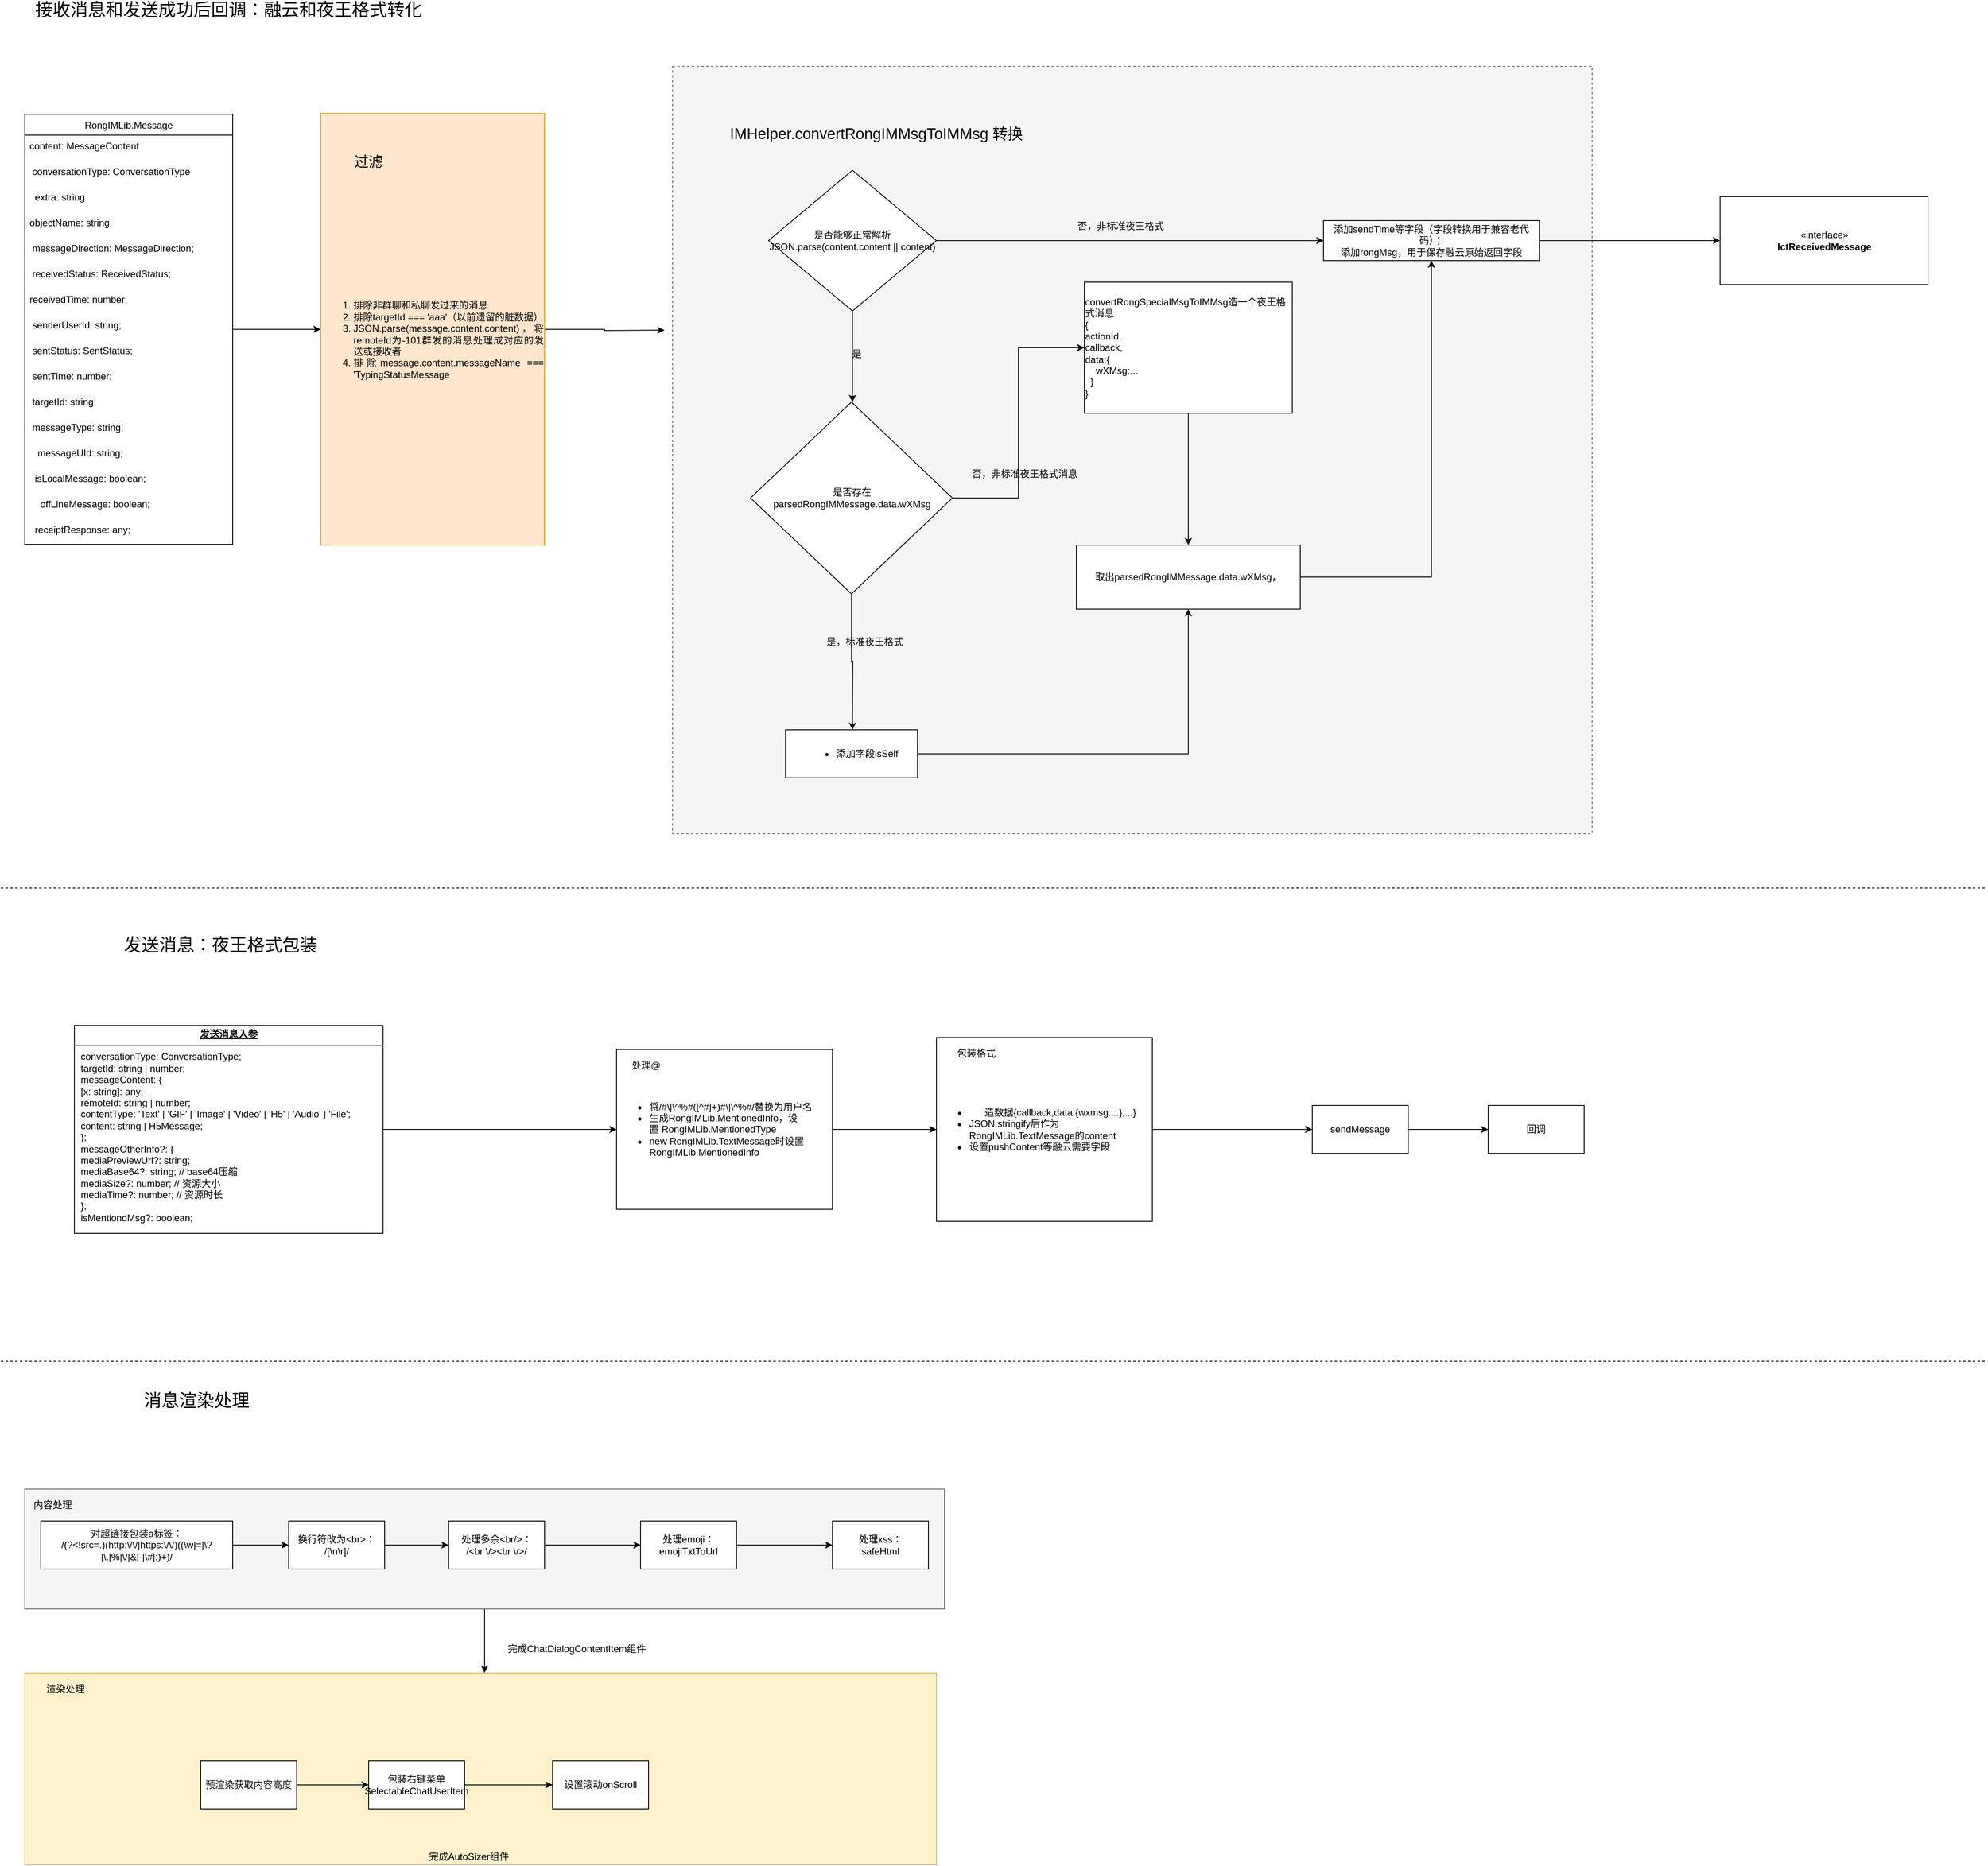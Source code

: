 <mxfile version="14.6.1" type="github">
  <diagram id="fcT0C-pKlmLZuauN64Ub" name="Page-1">
    <mxGraphModel dx="3555" dy="1985" grid="1" gridSize="10" guides="1" tooltips="1" connect="1" arrows="1" fold="1" page="1" pageScale="1" pageWidth="827" pageHeight="1169" math="0" shadow="0">
      <root>
        <mxCell id="0" />
        <mxCell id="1" parent="0" />
        <mxCell id="YuZP45B1-CFtGPKk36Yj-174" value="" style="rounded=0;whiteSpace=wrap;html=1;fillColor=#fff2cc;strokeColor=#d6b656;" vertex="1" parent="1">
          <mxGeometry x="30" y="2150" width="1140" height="240" as="geometry" />
        </mxCell>
        <mxCell id="YuZP45B1-CFtGPKk36Yj-168" style="edgeStyle=orthogonalEdgeStyle;rounded=0;orthogonalLoop=1;jettySize=auto;html=1;" edge="1" parent="1" source="YuZP45B1-CFtGPKk36Yj-162">
          <mxGeometry relative="1" as="geometry">
            <mxPoint x="605" y="2150" as="targetPoint" />
          </mxGeometry>
        </mxCell>
        <mxCell id="YuZP45B1-CFtGPKk36Yj-162" value="" style="rounded=0;whiteSpace=wrap;html=1;fillColor=#f5f5f5;strokeColor=#666666;fontColor=#333333;" vertex="1" parent="1">
          <mxGeometry x="30" y="1920" width="1150" height="150" as="geometry" />
        </mxCell>
        <mxCell id="YuZP45B1-CFtGPKk36Yj-131" value="" style="rounded=0;whiteSpace=wrap;html=1;dashed=1;fillColor=#f5f5f5;strokeColor=#666666;fontColor=#333333;" vertex="1" parent="1">
          <mxGeometry x="840" y="140" width="1150" height="960" as="geometry" />
        </mxCell>
        <mxCell id="YuZP45B1-CFtGPKk36Yj-100" style="edgeStyle=orthogonalEdgeStyle;rounded=0;orthogonalLoop=1;jettySize=auto;html=1;" edge="1" parent="1" source="YuZP45B1-CFtGPKk36Yj-6" target="YuZP45B1-CFtGPKk36Yj-101">
          <mxGeometry relative="1" as="geometry">
            <mxPoint x="370" y="469" as="targetPoint" />
          </mxGeometry>
        </mxCell>
        <object label="RongIMLib.Message" aa="string" id="YuZP45B1-CFtGPKk36Yj-6">
          <mxCell style="swimlane;fontStyle=0;childLayout=stackLayout;horizontal=1;startSize=26;fillColor=none;horizontalStack=0;resizeParent=1;resizeParentMax=0;resizeLast=0;collapsible=1;marginBottom=0;" vertex="1" parent="1">
            <mxGeometry x="30" y="200" width="260" height="538" as="geometry">
              <mxRectangle x="30" y="200" width="90" height="26" as="alternateBounds" />
            </mxGeometry>
          </mxCell>
        </object>
        <mxCell id="YuZP45B1-CFtGPKk36Yj-7" value="content: MessageContent" style="text;strokeColor=none;fillColor=none;align=left;verticalAlign=top;spacingLeft=4;spacingRight=4;overflow=hidden;rotatable=0;points=[[0,0.5],[1,0.5]];portConstraint=eastwest;" vertex="1" parent="YuZP45B1-CFtGPKk36Yj-6">
          <mxGeometry y="26" width="260" height="32" as="geometry" />
        </mxCell>
        <mxCell id="YuZP45B1-CFtGPKk36Yj-70" value=" conversationType: ConversationType" style="text;strokeColor=none;fillColor=none;align=left;verticalAlign=top;spacingLeft=4;spacingRight=4;overflow=hidden;rotatable=0;points=[[0,0.5],[1,0.5]];portConstraint=eastwest;" vertex="1" parent="YuZP45B1-CFtGPKk36Yj-6">
          <mxGeometry y="58" width="260" height="32" as="geometry" />
        </mxCell>
        <mxCell id="YuZP45B1-CFtGPKk36Yj-71" value="  extra: string&#xa;        " style="text;strokeColor=none;fillColor=none;align=left;verticalAlign=top;spacingLeft=4;spacingRight=4;overflow=hidden;rotatable=0;points=[[0,0.5],[1,0.5]];portConstraint=eastwest;" vertex="1" parent="YuZP45B1-CFtGPKk36Yj-6">
          <mxGeometry y="90" width="260" height="32" as="geometry" />
        </mxCell>
        <mxCell id="YuZP45B1-CFtGPKk36Yj-72" value="objectName: string" style="text;strokeColor=none;fillColor=none;align=left;verticalAlign=top;spacingLeft=4;spacingRight=4;overflow=hidden;rotatable=0;points=[[0,0.5],[1,0.5]];portConstraint=eastwest;" vertex="1" parent="YuZP45B1-CFtGPKk36Yj-6">
          <mxGeometry y="122" width="260" height="32" as="geometry" />
        </mxCell>
        <mxCell id="YuZP45B1-CFtGPKk36Yj-73" value=" messageDirection: MessageDirection;&#xa;           " style="text;strokeColor=none;fillColor=none;align=left;verticalAlign=top;spacingLeft=4;spacingRight=4;overflow=hidden;rotatable=0;points=[[0,0.5],[1,0.5]];portConstraint=eastwest;" vertex="1" parent="YuZP45B1-CFtGPKk36Yj-6">
          <mxGeometry y="154" width="260" height="32" as="geometry" />
        </mxCell>
        <mxCell id="YuZP45B1-CFtGPKk36Yj-74" value=" receivedStatus: ReceivedStatus;&#xa;        " style="text;strokeColor=none;fillColor=none;align=left;verticalAlign=top;spacingLeft=4;spacingRight=4;overflow=hidden;rotatable=0;points=[[0,0.5],[1,0.5]];portConstraint=eastwest;" vertex="1" parent="YuZP45B1-CFtGPKk36Yj-6">
          <mxGeometry y="186" width="260" height="32" as="geometry" />
        </mxCell>
        <mxCell id="YuZP45B1-CFtGPKk36Yj-75" value="receivedTime: number;&#xa;       " style="text;strokeColor=none;fillColor=none;align=left;verticalAlign=top;spacingLeft=4;spacingRight=4;overflow=hidden;rotatable=0;points=[[0,0.5],[1,0.5]];portConstraint=eastwest;" vertex="1" parent="YuZP45B1-CFtGPKk36Yj-6">
          <mxGeometry y="218" width="260" height="32" as="geometry" />
        </mxCell>
        <mxCell id="YuZP45B1-CFtGPKk36Yj-76" value=" senderUserId: string;&#xa;       " style="text;strokeColor=none;fillColor=none;align=left;verticalAlign=top;spacingLeft=4;spacingRight=4;overflow=hidden;rotatable=0;points=[[0,0.5],[1,0.5]];portConstraint=eastwest;" vertex="1" parent="YuZP45B1-CFtGPKk36Yj-6">
          <mxGeometry y="250" width="260" height="32" as="geometry" />
        </mxCell>
        <mxCell id="YuZP45B1-CFtGPKk36Yj-77" value=" sentStatus: SentStatus;&#xa;       " style="text;strokeColor=none;fillColor=none;align=left;verticalAlign=top;spacingLeft=4;spacingRight=4;overflow=hidden;rotatable=0;points=[[0,0.5],[1,0.5]];portConstraint=eastwest;" vertex="1" parent="YuZP45B1-CFtGPKk36Yj-6">
          <mxGeometry y="282" width="260" height="32" as="geometry" />
        </mxCell>
        <mxCell id="YuZP45B1-CFtGPKk36Yj-78" value=" sentTime: number;&#xa;       " style="text;strokeColor=none;fillColor=none;align=left;verticalAlign=top;spacingLeft=4;spacingRight=4;overflow=hidden;rotatable=0;points=[[0,0.5],[1,0.5]];portConstraint=eastwest;" vertex="1" parent="YuZP45B1-CFtGPKk36Yj-6">
          <mxGeometry y="314" width="260" height="32" as="geometry" />
        </mxCell>
        <mxCell id="YuZP45B1-CFtGPKk36Yj-79" value=" targetId: string;&#xa;       " style="text;strokeColor=none;fillColor=none;align=left;verticalAlign=top;spacingLeft=4;spacingRight=4;overflow=hidden;rotatable=0;points=[[0,0.5],[1,0.5]];portConstraint=eastwest;" vertex="1" parent="YuZP45B1-CFtGPKk36Yj-6">
          <mxGeometry y="346" width="260" height="32" as="geometry" />
        </mxCell>
        <mxCell id="YuZP45B1-CFtGPKk36Yj-80" value=" messageType: string;&#xa;     " style="text;strokeColor=none;fillColor=none;align=left;verticalAlign=top;spacingLeft=4;spacingRight=4;overflow=hidden;rotatable=0;points=[[0,0.5],[1,0.5]];portConstraint=eastwest;" vertex="1" parent="YuZP45B1-CFtGPKk36Yj-6">
          <mxGeometry y="378" width="260" height="32" as="geometry" />
        </mxCell>
        <mxCell id="YuZP45B1-CFtGPKk36Yj-81" value="   messageUId: string;&#xa;      " style="text;strokeColor=none;fillColor=none;align=left;verticalAlign=top;spacingLeft=4;spacingRight=4;overflow=hidden;rotatable=0;points=[[0,0.5],[1,0.5]];portConstraint=eastwest;" vertex="1" parent="YuZP45B1-CFtGPKk36Yj-6">
          <mxGeometry y="410" width="260" height="32" as="geometry" />
        </mxCell>
        <mxCell id="YuZP45B1-CFtGPKk36Yj-82" value="  isLocalMessage: boolean;&#xa;    " style="text;strokeColor=none;fillColor=none;align=left;verticalAlign=top;spacingLeft=4;spacingRight=4;overflow=hidden;rotatable=0;points=[[0,0.5],[1,0.5]];portConstraint=eastwest;" vertex="1" parent="YuZP45B1-CFtGPKk36Yj-6">
          <mxGeometry y="442" width="260" height="32" as="geometry" />
        </mxCell>
        <mxCell id="YuZP45B1-CFtGPKk36Yj-83" value="    offLineMessage: boolean;&#xa;                                    " style="text;strokeColor=none;fillColor=none;align=left;verticalAlign=top;spacingLeft=4;spacingRight=4;overflow=hidden;rotatable=0;points=[[0,0.5],[1,0.5]];portConstraint=eastwest;" vertex="1" parent="YuZP45B1-CFtGPKk36Yj-6">
          <mxGeometry y="474" width="260" height="32" as="geometry" />
        </mxCell>
        <mxCell id="YuZP45B1-CFtGPKk36Yj-84" value="  receiptResponse: any;           " style="text;strokeColor=none;fillColor=none;align=left;verticalAlign=top;spacingLeft=4;spacingRight=4;overflow=hidden;rotatable=0;points=[[0,0.5],[1,0.5]];portConstraint=eastwest;" vertex="1" parent="YuZP45B1-CFtGPKk36Yj-6">
          <mxGeometry y="506" width="260" height="32" as="geometry" />
        </mxCell>
        <mxCell id="YuZP45B1-CFtGPKk36Yj-104" style="edgeStyle=orthogonalEdgeStyle;rounded=0;orthogonalLoop=1;jettySize=auto;html=1;entryX=0;entryY=0.5;entryDx=0;entryDy=0;" edge="1" parent="1" source="YuZP45B1-CFtGPKk36Yj-101">
          <mxGeometry relative="1" as="geometry">
            <mxPoint x="830" y="470" as="targetPoint" />
          </mxGeometry>
        </mxCell>
        <mxCell id="YuZP45B1-CFtGPKk36Yj-101" value="&lt;pre style=&quot;text-align: justify&quot;&gt;&lt;br&gt;&lt;/pre&gt;&lt;ol&gt;&lt;li style=&quot;text-align: justify&quot;&gt;&lt;span style=&quot;color: rgb(0 , 0 , 0) ; font-family: &amp;#34;helvetica&amp;#34; ; font-size: 12px ; font-style: normal ; font-weight: 400 ; letter-spacing: normal ; text-indent: 0px ; text-transform: none ; word-spacing: 0px ; display: inline ; float: none&quot;&gt;排除非群聊和私聊发过来的消息&lt;/span&gt;&lt;/li&gt;&lt;li style=&quot;text-align: justify&quot;&gt;&lt;span style=&quot;text-indent: 0px ; display: inline ; float: none&quot;&gt;&lt;font face=&quot;helvetica&quot;&gt;排除targetId === &#39;aaa&#39;（以前遗留的脏数据）&lt;/font&gt;&lt;br&gt;&lt;/span&gt;&lt;/li&gt;&lt;li style=&quot;text-align: justify&quot;&gt;&lt;span style=&quot;text-indent: 0px ; display: inline ; float: none&quot;&gt;&lt;font face=&quot;helvetica&quot;&gt;JSON.parse(message.content.content)，将remoteId为-101群发的消息处理成对应的发送或接收者&lt;br&gt;&lt;/font&gt;&lt;/span&gt;&lt;/li&gt;&lt;li style=&quot;text-align: justify&quot;&gt;&lt;span style=&quot;text-indent: 0px ; display: inline ; float: none&quot;&gt;&lt;font face=&quot;helvetica&quot;&gt;排除&lt;/font&gt;&lt;/span&gt;&lt;font face=&quot;helvetica&quot;&gt;message.content.messageName === &#39;TypingStatusMessage&lt;/font&gt;&lt;/li&gt;&lt;/ol&gt;" style="rounded=0;whiteSpace=wrap;html=1;fillColor=#ffe6cc;strokeColor=#d79b00;" vertex="1" parent="1">
          <mxGeometry x="400" y="199" width="280" height="540" as="geometry" />
        </mxCell>
        <mxCell id="YuZP45B1-CFtGPKk36Yj-107" value="&lt;span style=&quot;font-family: &amp;#34;helvetica&amp;#34; ; text-align: left&quot;&gt;&lt;font style=&quot;font-size: 19px&quot;&gt;IMHelper.convertRongIMMsgToIMMsg 转换&lt;/font&gt;&lt;/span&gt;" style="text;html=1;strokeColor=none;fillColor=none;align=center;verticalAlign=middle;whiteSpace=wrap;rounded=0;" vertex="1" parent="1">
          <mxGeometry x="890" y="210" width="410" height="30" as="geometry" />
        </mxCell>
        <mxCell id="YuZP45B1-CFtGPKk36Yj-111" value="" style="edgeStyle=orthogonalEdgeStyle;rounded=0;orthogonalLoop=1;jettySize=auto;html=1;" edge="1" parent="1" source="YuZP45B1-CFtGPKk36Yj-109">
          <mxGeometry relative="1" as="geometry">
            <mxPoint x="1065" y="560" as="targetPoint" />
          </mxGeometry>
        </mxCell>
        <mxCell id="YuZP45B1-CFtGPKk36Yj-113" value="" style="edgeStyle=orthogonalEdgeStyle;rounded=0;orthogonalLoop=1;jettySize=auto;html=1;entryX=0;entryY=0.5;entryDx=0;entryDy=0;" edge="1" parent="1" source="YuZP45B1-CFtGPKk36Yj-109" target="YuZP45B1-CFtGPKk36Yj-126">
          <mxGeometry relative="1" as="geometry">
            <mxPoint x="1250" y="358" as="targetPoint" />
          </mxGeometry>
        </mxCell>
        <mxCell id="YuZP45B1-CFtGPKk36Yj-109" value="是否能够正常解析&lt;br&gt;JSON.parse(content.content || content)" style="rhombus;whiteSpace=wrap;html=1;" vertex="1" parent="1">
          <mxGeometry x="960" y="270" width="210" height="176" as="geometry" />
        </mxCell>
        <mxCell id="YuZP45B1-CFtGPKk36Yj-116" value="" style="edgeStyle=orthogonalEdgeStyle;rounded=0;orthogonalLoop=1;jettySize=auto;html=1;" edge="1" parent="1" source="YuZP45B1-CFtGPKk36Yj-114">
          <mxGeometry relative="1" as="geometry">
            <mxPoint x="1065" y="970" as="targetPoint" />
          </mxGeometry>
        </mxCell>
        <mxCell id="YuZP45B1-CFtGPKk36Yj-120" style="edgeStyle=orthogonalEdgeStyle;rounded=0;orthogonalLoop=1;jettySize=auto;html=1;entryX=0;entryY=0.5;entryDx=0;entryDy=0;" edge="1" parent="1" source="YuZP45B1-CFtGPKk36Yj-114" target="YuZP45B1-CFtGPKk36Yj-119">
          <mxGeometry relative="1" as="geometry" />
        </mxCell>
        <mxCell id="YuZP45B1-CFtGPKk36Yj-114" value="是否存在&lt;br&gt;parsedRongIMMessage.data.wXMsg" style="rhombus;whiteSpace=wrap;html=1;" vertex="1" parent="1">
          <mxGeometry x="937.5" y="560" width="252.5" height="240" as="geometry" />
        </mxCell>
        <mxCell id="YuZP45B1-CFtGPKk36Yj-117" value="是，标准夜王格式" style="text;html=1;align=center;verticalAlign=middle;resizable=0;points=[];autosize=1;strokeColor=none;" vertex="1" parent="1">
          <mxGeometry x="1025" y="850" width="110" height="20" as="geometry" />
        </mxCell>
        <mxCell id="YuZP45B1-CFtGPKk36Yj-124" style="edgeStyle=orthogonalEdgeStyle;rounded=0;orthogonalLoop=1;jettySize=auto;html=1;" edge="1" parent="1" source="YuZP45B1-CFtGPKk36Yj-118" target="YuZP45B1-CFtGPKk36Yj-122">
          <mxGeometry relative="1" as="geometry" />
        </mxCell>
        <mxCell id="YuZP45B1-CFtGPKk36Yj-118" value="&lt;ul&gt;&lt;li&gt;添加字段isSelf&lt;/li&gt;&lt;/ul&gt;" style="rounded=0;whiteSpace=wrap;html=1;" vertex="1" parent="1">
          <mxGeometry x="981.25" y="970" width="165" height="60" as="geometry" />
        </mxCell>
        <mxCell id="YuZP45B1-CFtGPKk36Yj-123" style="edgeStyle=orthogonalEdgeStyle;rounded=0;orthogonalLoop=1;jettySize=auto;html=1;" edge="1" parent="1" source="YuZP45B1-CFtGPKk36Yj-119" target="YuZP45B1-CFtGPKk36Yj-122">
          <mxGeometry relative="1" as="geometry" />
        </mxCell>
        <mxCell id="YuZP45B1-CFtGPKk36Yj-119" value="&lt;div style=&quot;text-align: left&quot;&gt;&lt;span&gt;convertRongSpecialMsgToIMMsg造一个夜王格式消息&lt;/span&gt;&lt;/div&gt;&lt;code&gt;&lt;div style=&quot;text-align: left&quot;&gt;&lt;span style=&quot;font-family: &amp;#34;helvetica&amp;#34;&quot;&gt;{&lt;/span&gt;&lt;/div&gt;&lt;div style=&quot;text-align: left&quot;&gt;&lt;span style=&quot;font-family: &amp;#34;helvetica&amp;#34;&quot;&gt;actionId,&lt;/span&gt;&lt;/div&gt;&lt;div style=&quot;text-align: left&quot;&gt;&lt;font face=&quot;helvetica&quot;&gt;callback,&lt;/font&gt;&lt;br&gt;&lt;font face=&quot;helvetica&quot;&gt;data:{&lt;/font&gt;&lt;/div&gt;&lt;div style=&quot;text-align: left&quot;&gt;&lt;span&gt;&lt;font face=&quot;helvetica&quot;&gt;&amp;nbsp; &amp;nbsp; wXMsg:...&lt;/font&gt;&lt;/span&gt;&lt;/div&gt;&lt;div style=&quot;text-align: left&quot;&gt;&lt;font face=&quot;helvetica&quot;&gt;&amp;nbsp; }&lt;/font&gt;&lt;br&gt;&lt;/div&gt;&lt;div style=&quot;text-align: left&quot;&gt;&lt;span style=&quot;font-family: &amp;#34;helvetica&amp;#34;&quot;&gt;}&lt;/span&gt;&lt;/div&gt;&lt;/code&gt;" style="rounded=0;whiteSpace=wrap;html=1;" vertex="1" parent="1">
          <mxGeometry x="1355" y="410" width="260" height="164" as="geometry" />
        </mxCell>
        <mxCell id="YuZP45B1-CFtGPKk36Yj-121" value="否，非标准夜王格式消息" style="text;html=1;align=center;verticalAlign=middle;resizable=0;points=[];autosize=1;strokeColor=none;" vertex="1" parent="1">
          <mxGeometry x="1205" y="640" width="150" height="20" as="geometry" />
        </mxCell>
        <mxCell id="YuZP45B1-CFtGPKk36Yj-127" style="edgeStyle=orthogonalEdgeStyle;rounded=0;orthogonalLoop=1;jettySize=auto;html=1;" edge="1" parent="1" source="YuZP45B1-CFtGPKk36Yj-122" target="YuZP45B1-CFtGPKk36Yj-126">
          <mxGeometry relative="1" as="geometry" />
        </mxCell>
        <mxCell id="YuZP45B1-CFtGPKk36Yj-122" value="取出parsedRongIMMessage.data.wXMsg，&lt;br&gt;" style="rounded=0;whiteSpace=wrap;html=1;" vertex="1" parent="1">
          <mxGeometry x="1345" y="739" width="280" height="80" as="geometry" />
        </mxCell>
        <mxCell id="YuZP45B1-CFtGPKk36Yj-125" value="«interface»&lt;br&gt;&lt;b&gt;IctReceivedMessage&lt;/b&gt;" style="html=1;" vertex="1" parent="1">
          <mxGeometry x="2150" y="303" width="260" height="110" as="geometry" />
        </mxCell>
        <mxCell id="YuZP45B1-CFtGPKk36Yj-128" style="edgeStyle=orthogonalEdgeStyle;rounded=0;orthogonalLoop=1;jettySize=auto;html=1;entryX=0;entryY=0.5;entryDx=0;entryDy=0;" edge="1" parent="1" source="YuZP45B1-CFtGPKk36Yj-126" target="YuZP45B1-CFtGPKk36Yj-125">
          <mxGeometry relative="1" as="geometry" />
        </mxCell>
        <mxCell id="YuZP45B1-CFtGPKk36Yj-126" value="&#xa;&#xa;&lt;span style=&quot;color: rgb(0, 0, 0); font-family: helvetica; font-size: 12px; font-style: normal; font-weight: 400; letter-spacing: normal; text-align: center; text-indent: 0px; text-transform: none; word-spacing: 0px; background-color: rgb(248, 249, 250); display: inline; float: none;&quot;&gt;添加sendTime等字段（字段转换用于兼容老代码）；&lt;/span&gt;&lt;br style=&quot;color: rgb(0, 0, 0); font-family: helvetica; font-size: 12px; font-style: normal; font-weight: 400; letter-spacing: normal; text-align: center; text-indent: 0px; text-transform: none; word-spacing: 0px; background-color: rgb(248, 249, 250);&quot;&gt;&lt;span style=&quot;color: rgb(0, 0, 0); font-family: helvetica; font-size: 12px; font-style: normal; font-weight: 400; letter-spacing: normal; text-align: center; text-indent: 0px; text-transform: none; word-spacing: 0px; background-color: rgb(248, 249, 250); display: inline; float: none;&quot;&gt;添加rongMsg，用于保存融云原始返回字段&lt;/span&gt;&#xa;&#xa;" style="rounded=0;whiteSpace=wrap;html=1;" vertex="1" parent="1">
          <mxGeometry x="1654" y="333" width="270" height="50" as="geometry" />
        </mxCell>
        <mxCell id="YuZP45B1-CFtGPKk36Yj-129" value="是" style="text;html=1;align=center;verticalAlign=middle;resizable=0;points=[];autosize=1;strokeColor=none;" vertex="1" parent="1">
          <mxGeometry x="1055" y="490" width="30" height="20" as="geometry" />
        </mxCell>
        <mxCell id="YuZP45B1-CFtGPKk36Yj-130" value="否，非标准夜王格式" style="text;html=1;align=center;verticalAlign=middle;resizable=0;points=[];autosize=1;strokeColor=none;" vertex="1" parent="1">
          <mxGeometry x="1340" y="330" width="120" height="20" as="geometry" />
        </mxCell>
        <mxCell id="YuZP45B1-CFtGPKk36Yj-132" value="&lt;font style=&quot;font-size: 18px&quot;&gt;过滤&lt;/font&gt;" style="text;html=1;strokeColor=none;fillColor=none;align=center;verticalAlign=middle;whiteSpace=wrap;rounded=0;dashed=1;" vertex="1" parent="1">
          <mxGeometry x="440" y="250" width="40" height="20" as="geometry" />
        </mxCell>
        <mxCell id="YuZP45B1-CFtGPKk36Yj-133" value="&lt;font style=&quot;font-size: 22px&quot;&gt;接收消息和发送成功后回调：融云和夜王格式转化&lt;/font&gt;" style="text;html=1;strokeColor=none;fillColor=none;align=center;verticalAlign=middle;whiteSpace=wrap;rounded=0;dashed=1;" vertex="1" parent="1">
          <mxGeometry x="40" y="60" width="490" height="20" as="geometry" />
        </mxCell>
        <mxCell id="YuZP45B1-CFtGPKk36Yj-134" value="" style="endArrow=none;dashed=1;html=1;" edge="1" parent="1">
          <mxGeometry width="50" height="50" relative="1" as="geometry">
            <mxPoint y="1168" as="sourcePoint" />
            <mxPoint x="2482.146" y="1168" as="targetPoint" />
          </mxGeometry>
        </mxCell>
        <mxCell id="YuZP45B1-CFtGPKk36Yj-135" value="&lt;font style=&quot;font-size: 22px&quot;&gt;发送消息：夜王格式包装&lt;/font&gt;" style="text;html=1;strokeColor=none;fillColor=none;align=center;verticalAlign=middle;whiteSpace=wrap;rounded=0;dashed=1;" vertex="1" parent="1">
          <mxGeometry x="30" y="1230" width="490" height="20" as="geometry" />
        </mxCell>
        <mxCell id="YuZP45B1-CFtGPKk36Yj-146" style="edgeStyle=orthogonalEdgeStyle;rounded=0;orthogonalLoop=1;jettySize=auto;html=1;entryX=0;entryY=0.5;entryDx=0;entryDy=0;" edge="1" parent="1" source="YuZP45B1-CFtGPKk36Yj-140" target="YuZP45B1-CFtGPKk36Yj-141">
          <mxGeometry relative="1" as="geometry">
            <Array as="points" />
          </mxGeometry>
        </mxCell>
        <mxCell id="YuZP45B1-CFtGPKk36Yj-140" value="&lt;p style=&quot;margin: 0px ; margin-top: 4px ; text-align: center ; text-decoration: underline&quot;&gt;&lt;b&gt;发送消息入参&lt;/b&gt;&lt;/p&gt;&lt;hr&gt;&lt;p style=&quot;margin: 0px ; margin-left: 8px&quot;&gt;conversationType: ConversationType;&lt;br style=&quot;padding: 0px ; margin: 0px&quot;&gt;targetId: string | number;&lt;br style=&quot;padding: 0px ; margin: 0px&quot;&gt;messageContent: {&lt;br style=&quot;padding: 0px ; margin: 0px&quot;&gt;[x: string]: any;&lt;br style=&quot;padding: 0px ; margin: 0px&quot;&gt;remoteId: string | number;&lt;br style=&quot;padding: 0px ; margin: 0px&quot;&gt;contentType: &#39;Text&#39; | &#39;GIF&#39; | &#39;Image&#39; | &#39;Video&#39; | &#39;H5&#39; | &#39;Audio&#39; | &#39;File&#39;;&lt;br style=&quot;padding: 0px ; margin: 0px&quot;&gt;content: string | H5Message;&lt;br style=&quot;padding: 0px ; margin: 0px&quot;&gt;};&lt;br style=&quot;padding: 0px ; margin: 0px&quot;&gt;messageOtherInfo?: {&lt;br style=&quot;padding: 0px ; margin: 0px&quot;&gt;mediaPreviewUrl?: string;&lt;br style=&quot;padding: 0px ; margin: 0px&quot;&gt;mediaBase64?: string; // base64压缩&lt;br style=&quot;padding: 0px ; margin: 0px&quot;&gt;mediaSize?: number; // 资源大小&lt;br style=&quot;padding: 0px ; margin: 0px&quot;&gt;mediaTime?: number; // 资源时长&lt;br style=&quot;padding: 0px ; margin: 0px&quot;&gt;};&lt;br style=&quot;padding: 0px ; margin: 0px&quot;&gt;isMentiondMsg?: boolean;&lt;br&gt;&lt;/p&gt;" style="verticalAlign=top;align=left;overflow=fill;fontSize=12;fontFamily=Helvetica;html=1;" vertex="1" parent="1">
          <mxGeometry x="92" y="1340" width="386" height="260" as="geometry" />
        </mxCell>
        <mxCell id="YuZP45B1-CFtGPKk36Yj-147" style="edgeStyle=orthogonalEdgeStyle;rounded=0;orthogonalLoop=1;jettySize=auto;html=1;" edge="1" parent="1" source="YuZP45B1-CFtGPKk36Yj-141" target="YuZP45B1-CFtGPKk36Yj-144">
          <mxGeometry relative="1" as="geometry" />
        </mxCell>
        <mxCell id="YuZP45B1-CFtGPKk36Yj-141" value="&lt;ul&gt;&lt;li style=&quot;text-align: left&quot;&gt;将/#\|\^%#([^#]+)#\|\^%#/替换为用户名&lt;br&gt;&lt;/li&gt;&lt;li style=&quot;text-align: left&quot;&gt;生成RongIMLib.MentionedInfo，设置&amp;nbsp;RongIMLib.MentionedType&lt;/li&gt;&lt;li style=&quot;text-align: left&quot;&gt;new RongIMLib.TextMessage时设置RongIMLib.MentionedInfo&lt;/li&gt;&lt;/ul&gt;" style="rounded=0;whiteSpace=wrap;html=1;" vertex="1" parent="1">
          <mxGeometry x="770" y="1370" width="270" height="200" as="geometry" />
        </mxCell>
        <mxCell id="YuZP45B1-CFtGPKk36Yj-142" value="处理@" style="text;html=1;strokeColor=none;fillColor=none;align=center;verticalAlign=middle;whiteSpace=wrap;rounded=0;" vertex="1" parent="1">
          <mxGeometry x="787" y="1380" width="40" height="20" as="geometry" />
        </mxCell>
        <mxCell id="YuZP45B1-CFtGPKk36Yj-150" style="edgeStyle=orthogonalEdgeStyle;rounded=0;orthogonalLoop=1;jettySize=auto;html=1;" edge="1" parent="1" source="YuZP45B1-CFtGPKk36Yj-144">
          <mxGeometry relative="1" as="geometry">
            <mxPoint x="1640" y="1470" as="targetPoint" />
          </mxGeometry>
        </mxCell>
        <mxCell id="YuZP45B1-CFtGPKk36Yj-144" value="&lt;ul&gt;&lt;li&gt;造数据{callback,data:{wxmsg::..},...}&lt;br&gt;&lt;/li&gt;&lt;li style=&quot;text-align: left&quot;&gt;JSON.stringify后作为RongIMLib.TextMessage的content&lt;br&gt;&lt;/li&gt;&lt;li style=&quot;text-align: left&quot;&gt;设置pushContent等融云需要字段&lt;/li&gt;&lt;/ul&gt;" style="rounded=0;whiteSpace=wrap;html=1;" vertex="1" parent="1">
          <mxGeometry x="1170" y="1355" width="270" height="230" as="geometry" />
        </mxCell>
        <mxCell id="YuZP45B1-CFtGPKk36Yj-145" value="包装格式" style="text;html=1;strokeColor=none;fillColor=none;align=center;verticalAlign=middle;whiteSpace=wrap;rounded=0;" vertex="1" parent="1">
          <mxGeometry x="1190" y="1370" width="60" height="10" as="geometry" />
        </mxCell>
        <mxCell id="YuZP45B1-CFtGPKk36Yj-151" style="edgeStyle=orthogonalEdgeStyle;rounded=0;orthogonalLoop=1;jettySize=auto;html=1;" edge="1" parent="1" source="YuZP45B1-CFtGPKk36Yj-149">
          <mxGeometry relative="1" as="geometry">
            <mxPoint x="1860" y="1470" as="targetPoint" />
          </mxGeometry>
        </mxCell>
        <mxCell id="YuZP45B1-CFtGPKk36Yj-149" value="sendMessage" style="rounded=0;whiteSpace=wrap;html=1;" vertex="1" parent="1">
          <mxGeometry x="1640" y="1440" width="120" height="60" as="geometry" />
        </mxCell>
        <mxCell id="YuZP45B1-CFtGPKk36Yj-152" value="回调" style="rounded=0;whiteSpace=wrap;html=1;" vertex="1" parent="1">
          <mxGeometry x="1860" y="1440" width="120" height="60" as="geometry" />
        </mxCell>
        <mxCell id="YuZP45B1-CFtGPKk36Yj-153" value="" style="endArrow=none;dashed=1;html=1;" edge="1" parent="1">
          <mxGeometry width="50" height="50" relative="1" as="geometry">
            <mxPoint y="1760" as="sourcePoint" />
            <mxPoint x="2481.667" y="1760" as="targetPoint" />
          </mxGeometry>
        </mxCell>
        <mxCell id="YuZP45B1-CFtGPKk36Yj-154" value="&lt;font style=&quot;font-size: 22px&quot;&gt;消息渲染处理&lt;/font&gt;" style="text;html=1;strokeColor=none;fillColor=none;align=center;verticalAlign=middle;whiteSpace=wrap;rounded=0;dashed=1;" vertex="1" parent="1">
          <mxGeometry y="1800" width="490" height="20" as="geometry" />
        </mxCell>
        <mxCell id="YuZP45B1-CFtGPKk36Yj-163" style="edgeStyle=orthogonalEdgeStyle;rounded=0;orthogonalLoop=1;jettySize=auto;html=1;" edge="1" parent="1" source="YuZP45B1-CFtGPKk36Yj-157" target="YuZP45B1-CFtGPKk36Yj-158">
          <mxGeometry relative="1" as="geometry" />
        </mxCell>
        <mxCell id="YuZP45B1-CFtGPKk36Yj-157" value="对超链接包装a标签：&lt;br&gt;/(?&amp;lt;!src=.)(http:\/\/|https:\/\/)((\w|=|\?|\.|%|\/|&amp;amp;|-|\#|:)+)/" style="rounded=0;whiteSpace=wrap;html=1;" vertex="1" parent="1">
          <mxGeometry x="50" y="1960" width="240" height="60" as="geometry" />
        </mxCell>
        <mxCell id="YuZP45B1-CFtGPKk36Yj-164" style="edgeStyle=orthogonalEdgeStyle;rounded=0;orthogonalLoop=1;jettySize=auto;html=1;" edge="1" parent="1" source="YuZP45B1-CFtGPKk36Yj-158" target="YuZP45B1-CFtGPKk36Yj-159">
          <mxGeometry relative="1" as="geometry" />
        </mxCell>
        <mxCell id="YuZP45B1-CFtGPKk36Yj-158" value="换行符改为&amp;lt;br&amp;gt;：&lt;br&gt;/[\n\r]/" style="rounded=0;whiteSpace=wrap;html=1;" vertex="1" parent="1">
          <mxGeometry x="360" y="1960" width="120" height="60" as="geometry" />
        </mxCell>
        <mxCell id="YuZP45B1-CFtGPKk36Yj-165" style="edgeStyle=orthogonalEdgeStyle;rounded=0;orthogonalLoop=1;jettySize=auto;html=1;" edge="1" parent="1" source="YuZP45B1-CFtGPKk36Yj-159" target="YuZP45B1-CFtGPKk36Yj-160">
          <mxGeometry relative="1" as="geometry" />
        </mxCell>
        <mxCell id="YuZP45B1-CFtGPKk36Yj-159" value="处理多余&amp;lt;br/&amp;gt;：&lt;br&gt;/&amp;lt;br \/&amp;gt;&amp;lt;br \/&amp;gt;/" style="rounded=0;whiteSpace=wrap;html=1;" vertex="1" parent="1">
          <mxGeometry x="560" y="1960" width="120" height="60" as="geometry" />
        </mxCell>
        <mxCell id="YuZP45B1-CFtGPKk36Yj-166" style="edgeStyle=orthogonalEdgeStyle;rounded=0;orthogonalLoop=1;jettySize=auto;html=1;entryX=0;entryY=0.5;entryDx=0;entryDy=0;" edge="1" parent="1" source="YuZP45B1-CFtGPKk36Yj-160" target="YuZP45B1-CFtGPKk36Yj-161">
          <mxGeometry relative="1" as="geometry" />
        </mxCell>
        <mxCell id="YuZP45B1-CFtGPKk36Yj-160" value="处理emoji：&lt;br&gt;emojiTxtToUrl" style="rounded=0;whiteSpace=wrap;html=1;" vertex="1" parent="1">
          <mxGeometry x="800" y="1960" width="120" height="60" as="geometry" />
        </mxCell>
        <mxCell id="YuZP45B1-CFtGPKk36Yj-161" value="处理xss：&lt;br&gt;safeHtml" style="rounded=0;whiteSpace=wrap;html=1;" vertex="1" parent="1">
          <mxGeometry x="1040" y="1960" width="120" height="60" as="geometry" />
        </mxCell>
        <mxCell id="YuZP45B1-CFtGPKk36Yj-170" style="edgeStyle=orthogonalEdgeStyle;rounded=0;orthogonalLoop=1;jettySize=auto;html=1;entryX=0;entryY=0.5;entryDx=0;entryDy=0;" edge="1" parent="1" source="YuZP45B1-CFtGPKk36Yj-167" target="YuZP45B1-CFtGPKk36Yj-172">
          <mxGeometry relative="1" as="geometry">
            <mxPoint x="605" y="2290" as="targetPoint" />
          </mxGeometry>
        </mxCell>
        <mxCell id="YuZP45B1-CFtGPKk36Yj-167" value="预渲染获取内容高度" style="rounded=0;whiteSpace=wrap;html=1;" vertex="1" parent="1">
          <mxGeometry x="250" y="2260" width="120" height="60" as="geometry" />
        </mxCell>
        <mxCell id="YuZP45B1-CFtGPKk36Yj-169" value="完成ChatDialogContentItem组件" style="text;html=1;align=center;verticalAlign=middle;resizable=0;points=[];autosize=1;strokeColor=none;" vertex="1" parent="1">
          <mxGeometry x="625" y="2110" width="190" height="20" as="geometry" />
        </mxCell>
        <mxCell id="YuZP45B1-CFtGPKk36Yj-171" value="完成AutoSizer组件" style="text;html=1;align=center;verticalAlign=middle;resizable=0;points=[];autosize=1;strokeColor=none;" vertex="1" parent="1">
          <mxGeometry x="525" y="2370" width="120" height="20" as="geometry" />
        </mxCell>
        <mxCell id="YuZP45B1-CFtGPKk36Yj-178" style="edgeStyle=orthogonalEdgeStyle;rounded=0;orthogonalLoop=1;jettySize=auto;html=1;" edge="1" parent="1" source="YuZP45B1-CFtGPKk36Yj-172" target="YuZP45B1-CFtGPKk36Yj-177">
          <mxGeometry relative="1" as="geometry" />
        </mxCell>
        <mxCell id="YuZP45B1-CFtGPKk36Yj-172" value="包装右键菜单SelectableChatUserItem" style="rounded=0;whiteSpace=wrap;html=1;" vertex="1" parent="1">
          <mxGeometry x="460" y="2260" width="120" height="60" as="geometry" />
        </mxCell>
        <mxCell id="YuZP45B1-CFtGPKk36Yj-175" value="内容处理" style="text;html=1;strokeColor=none;fillColor=none;align=center;verticalAlign=middle;whiteSpace=wrap;rounded=0;" vertex="1" parent="1">
          <mxGeometry x="40" y="1930" width="50" height="20" as="geometry" />
        </mxCell>
        <mxCell id="YuZP45B1-CFtGPKk36Yj-176" value="渲染处理" style="text;html=1;strokeColor=none;fillColor=none;align=center;verticalAlign=middle;whiteSpace=wrap;rounded=0;" vertex="1" parent="1">
          <mxGeometry x="52" y="2160" width="58" height="20" as="geometry" />
        </mxCell>
        <mxCell id="YuZP45B1-CFtGPKk36Yj-177" value="设置滚动onScroll" style="rounded=0;whiteSpace=wrap;html=1;" vertex="1" parent="1">
          <mxGeometry x="690" y="2260" width="120" height="60" as="geometry" />
        </mxCell>
      </root>
    </mxGraphModel>
  </diagram>
</mxfile>

